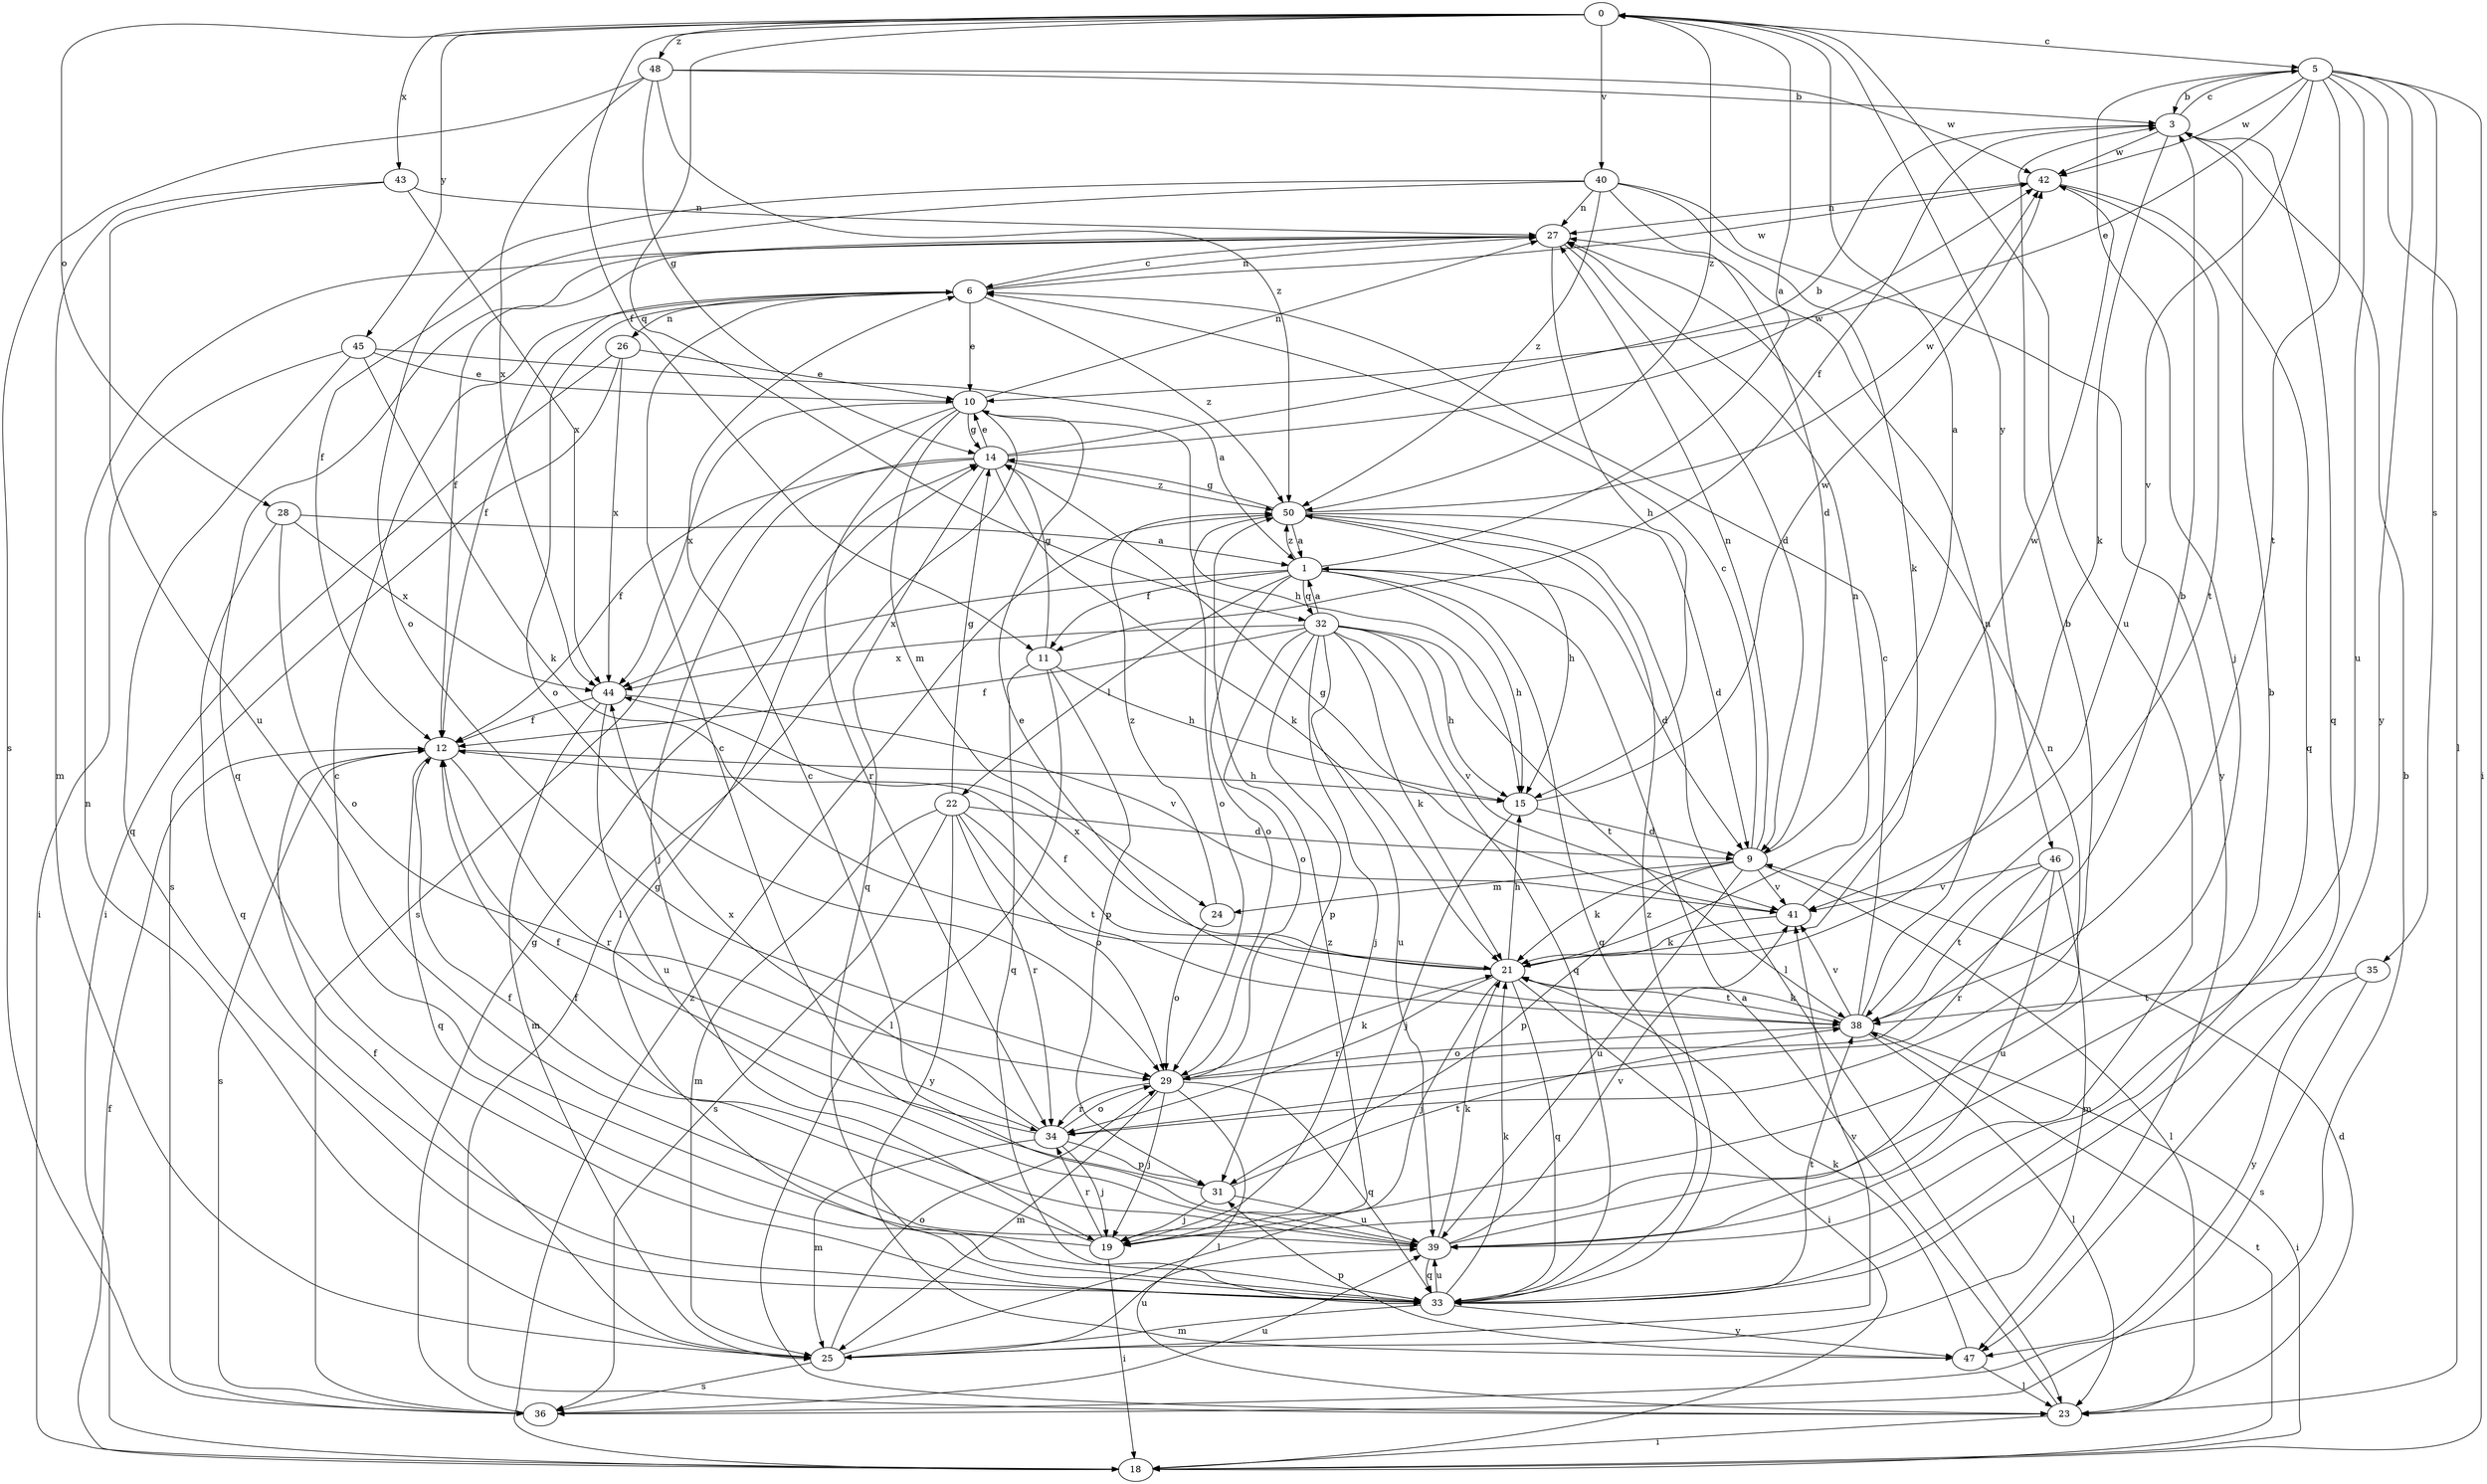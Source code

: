 strict digraph  {
0;
1;
3;
5;
6;
9;
10;
11;
12;
14;
15;
18;
19;
21;
22;
23;
24;
25;
26;
27;
28;
29;
31;
32;
33;
34;
35;
36;
38;
39;
40;
41;
42;
43;
44;
45;
46;
47;
48;
50;
0 -> 5  [label=c];
0 -> 11  [label=f];
0 -> 28  [label=o];
0 -> 32  [label=q];
0 -> 39  [label=u];
0 -> 40  [label=v];
0 -> 43  [label=x];
0 -> 45  [label=y];
0 -> 46  [label=y];
0 -> 48  [label=z];
0 -> 50  [label=z];
1 -> 0  [label=a];
1 -> 9  [label=d];
1 -> 11  [label=f];
1 -> 15  [label=h];
1 -> 22  [label=l];
1 -> 29  [label=o];
1 -> 32  [label=q];
1 -> 33  [label=q];
1 -> 44  [label=x];
1 -> 50  [label=z];
3 -> 5  [label=c];
3 -> 11  [label=f];
3 -> 21  [label=k];
3 -> 33  [label=q];
3 -> 42  [label=w];
5 -> 3  [label=b];
5 -> 10  [label=e];
5 -> 18  [label=i];
5 -> 19  [label=j];
5 -> 23  [label=l];
5 -> 35  [label=s];
5 -> 38  [label=t];
5 -> 39  [label=u];
5 -> 41  [label=v];
5 -> 42  [label=w];
5 -> 47  [label=y];
6 -> 10  [label=e];
6 -> 12  [label=f];
6 -> 26  [label=n];
6 -> 27  [label=n];
6 -> 29  [label=o];
6 -> 42  [label=w];
6 -> 50  [label=z];
9 -> 0  [label=a];
9 -> 6  [label=c];
9 -> 21  [label=k];
9 -> 23  [label=l];
9 -> 24  [label=m];
9 -> 27  [label=n];
9 -> 31  [label=p];
9 -> 39  [label=u];
9 -> 41  [label=v];
10 -> 14  [label=g];
10 -> 15  [label=h];
10 -> 23  [label=l];
10 -> 24  [label=m];
10 -> 27  [label=n];
10 -> 34  [label=r];
10 -> 36  [label=s];
10 -> 44  [label=x];
11 -> 14  [label=g];
11 -> 15  [label=h];
11 -> 23  [label=l];
11 -> 31  [label=p];
11 -> 33  [label=q];
12 -> 15  [label=h];
12 -> 33  [label=q];
12 -> 34  [label=r];
12 -> 36  [label=s];
14 -> 3  [label=b];
14 -> 10  [label=e];
14 -> 12  [label=f];
14 -> 19  [label=j];
14 -> 21  [label=k];
14 -> 33  [label=q];
14 -> 42  [label=w];
14 -> 50  [label=z];
15 -> 9  [label=d];
15 -> 19  [label=j];
15 -> 42  [label=w];
18 -> 12  [label=f];
18 -> 38  [label=t];
18 -> 50  [label=z];
19 -> 3  [label=b];
19 -> 6  [label=c];
19 -> 12  [label=f];
19 -> 18  [label=i];
19 -> 34  [label=r];
21 -> 12  [label=f];
21 -> 15  [label=h];
21 -> 18  [label=i];
21 -> 19  [label=j];
21 -> 27  [label=n];
21 -> 33  [label=q];
21 -> 34  [label=r];
21 -> 38  [label=t];
21 -> 44  [label=x];
22 -> 9  [label=d];
22 -> 14  [label=g];
22 -> 25  [label=m];
22 -> 29  [label=o];
22 -> 34  [label=r];
22 -> 36  [label=s];
22 -> 38  [label=t];
22 -> 47  [label=y];
23 -> 1  [label=a];
23 -> 9  [label=d];
23 -> 18  [label=i];
24 -> 29  [label=o];
24 -> 50  [label=z];
25 -> 12  [label=f];
25 -> 27  [label=n];
25 -> 29  [label=o];
25 -> 36  [label=s];
25 -> 39  [label=u];
25 -> 41  [label=v];
25 -> 50  [label=z];
26 -> 10  [label=e];
26 -> 18  [label=i];
26 -> 36  [label=s];
26 -> 44  [label=x];
27 -> 6  [label=c];
27 -> 9  [label=d];
27 -> 12  [label=f];
27 -> 15  [label=h];
27 -> 33  [label=q];
28 -> 1  [label=a];
28 -> 29  [label=o];
28 -> 33  [label=q];
28 -> 44  [label=x];
29 -> 3  [label=b];
29 -> 19  [label=j];
29 -> 21  [label=k];
29 -> 23  [label=l];
29 -> 25  [label=m];
29 -> 33  [label=q];
29 -> 34  [label=r];
31 -> 6  [label=c];
31 -> 19  [label=j];
31 -> 38  [label=t];
31 -> 39  [label=u];
32 -> 1  [label=a];
32 -> 12  [label=f];
32 -> 15  [label=h];
32 -> 19  [label=j];
32 -> 21  [label=k];
32 -> 29  [label=o];
32 -> 31  [label=p];
32 -> 33  [label=q];
32 -> 38  [label=t];
32 -> 39  [label=u];
32 -> 41  [label=v];
32 -> 44  [label=x];
33 -> 14  [label=g];
33 -> 21  [label=k];
33 -> 25  [label=m];
33 -> 38  [label=t];
33 -> 39  [label=u];
33 -> 47  [label=y];
33 -> 50  [label=z];
34 -> 3  [label=b];
34 -> 12  [label=f];
34 -> 19  [label=j];
34 -> 25  [label=m];
34 -> 29  [label=o];
34 -> 31  [label=p];
34 -> 44  [label=x];
35 -> 36  [label=s];
35 -> 38  [label=t];
35 -> 47  [label=y];
36 -> 3  [label=b];
36 -> 14  [label=g];
36 -> 39  [label=u];
38 -> 6  [label=c];
38 -> 10  [label=e];
38 -> 18  [label=i];
38 -> 21  [label=k];
38 -> 23  [label=l];
38 -> 27  [label=n];
38 -> 29  [label=o];
38 -> 41  [label=v];
39 -> 6  [label=c];
39 -> 12  [label=f];
39 -> 21  [label=k];
39 -> 27  [label=n];
39 -> 33  [label=q];
39 -> 41  [label=v];
40 -> 9  [label=d];
40 -> 12  [label=f];
40 -> 21  [label=k];
40 -> 27  [label=n];
40 -> 29  [label=o];
40 -> 47  [label=y];
40 -> 50  [label=z];
41 -> 14  [label=g];
41 -> 21  [label=k];
41 -> 42  [label=w];
42 -> 27  [label=n];
42 -> 33  [label=q];
42 -> 38  [label=t];
43 -> 25  [label=m];
43 -> 27  [label=n];
43 -> 39  [label=u];
43 -> 44  [label=x];
44 -> 12  [label=f];
44 -> 25  [label=m];
44 -> 39  [label=u];
44 -> 41  [label=v];
45 -> 1  [label=a];
45 -> 10  [label=e];
45 -> 18  [label=i];
45 -> 21  [label=k];
45 -> 33  [label=q];
46 -> 25  [label=m];
46 -> 34  [label=r];
46 -> 38  [label=t];
46 -> 39  [label=u];
46 -> 41  [label=v];
47 -> 21  [label=k];
47 -> 23  [label=l];
47 -> 31  [label=p];
48 -> 3  [label=b];
48 -> 14  [label=g];
48 -> 36  [label=s];
48 -> 42  [label=w];
48 -> 44  [label=x];
48 -> 50  [label=z];
50 -> 1  [label=a];
50 -> 9  [label=d];
50 -> 14  [label=g];
50 -> 15  [label=h];
50 -> 23  [label=l];
50 -> 29  [label=o];
50 -> 42  [label=w];
}
